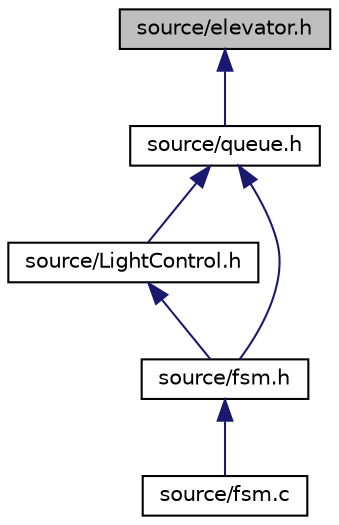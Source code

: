 digraph "source/elevator.h"
{
  edge [fontname="Helvetica",fontsize="10",labelfontname="Helvetica",labelfontsize="10"];
  node [fontname="Helvetica",fontsize="10",shape=record];
  Node3 [label="source/elevator.h",height=0.2,width=0.4,color="black", fillcolor="grey75", style="filled", fontcolor="black"];
  Node3 -> Node4 [dir="back",color="midnightblue",fontsize="10",style="solid",fontname="Helvetica"];
  Node4 [label="source/queue.h",height=0.2,width=0.4,color="black", fillcolor="white", style="filled",URL="$queue_8h.html",tooltip="Module for elevator queue setup and handling. "];
  Node4 -> Node5 [dir="back",color="midnightblue",fontsize="10",style="solid",fontname="Helvetica"];
  Node5 [label="source/LightControl.h",height=0.2,width=0.4,color="black", fillcolor="white", style="filled",URL="$LightControl_8h_source.html"];
  Node5 -> Node6 [dir="back",color="midnightblue",fontsize="10",style="solid",fontname="Helvetica"];
  Node6 [label="source/fsm.h",height=0.2,width=0.4,color="black", fillcolor="white", style="filled",URL="$fsm_8h.html",tooltip="header file for Finite State Machine "];
  Node6 -> Node7 [dir="back",color="midnightblue",fontsize="10",style="solid",fontname="Helvetica"];
  Node7 [label="source/fsm.c",height=0.2,width=0.4,color="black", fillcolor="white", style="filled",URL="$fsm_8c.html"];
  Node4 -> Node6 [dir="back",color="midnightblue",fontsize="10",style="solid",fontname="Helvetica"];
}
